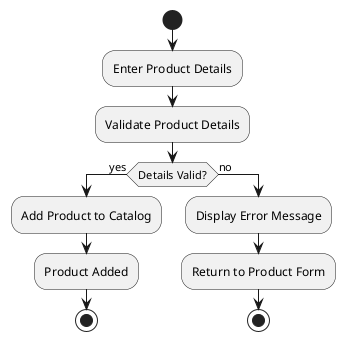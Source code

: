 @startuml
start
:Enter Product Details;
:Validate Product Details;
if (Details Valid?) then (yes)
  :Add Product to Catalog;
  :Product Added;
  stop
else (no)
  :Display Error Message;
  :Return to Product Form;
  stop
endif
@enduml
